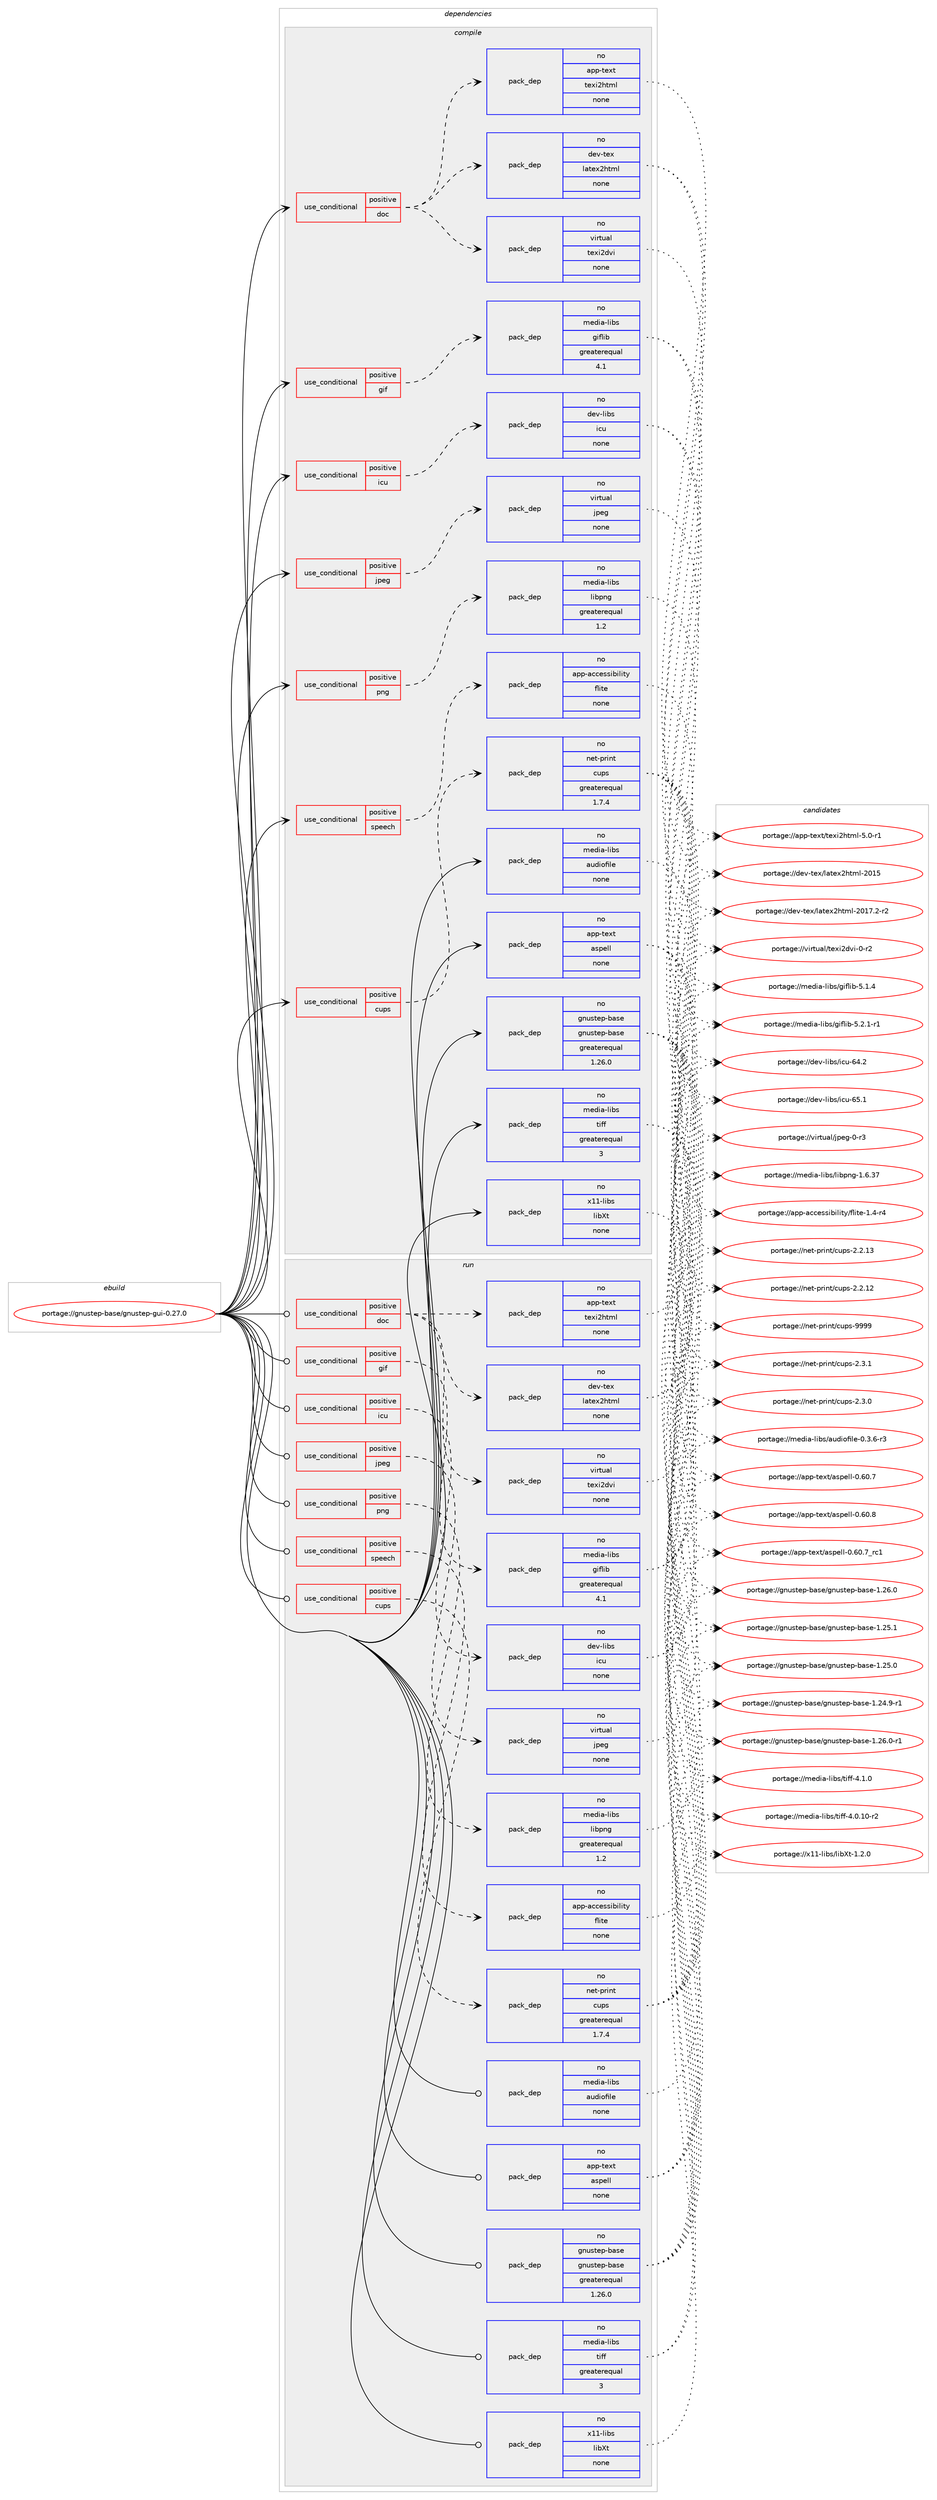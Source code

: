 digraph prolog {

# *************
# Graph options
# *************

newrank=true;
concentrate=true;
compound=true;
graph [rankdir=LR,fontname=Helvetica,fontsize=10,ranksep=1.5];#, ranksep=2.5, nodesep=0.2];
edge  [arrowhead=vee];
node  [fontname=Helvetica,fontsize=10];

# **********
# The ebuild
# **********

subgraph cluster_leftcol {
color=gray;
rank=same;
label=<<i>ebuild</i>>;
id [label="portage://gnustep-base/gnustep-gui-0.27.0", color=red, width=4, href="../gnustep-base/gnustep-gui-0.27.0.svg"];
}

# ****************
# The dependencies
# ****************

subgraph cluster_midcol {
color=gray;
label=<<i>dependencies</i>>;
subgraph cluster_compile {
fillcolor="#eeeeee";
style=filled;
label=<<i>compile</i>>;
subgraph cond57270 {
dependency272074 [label=<<TABLE BORDER="0" CELLBORDER="1" CELLSPACING="0" CELLPADDING="4"><TR><TD ROWSPAN="3" CELLPADDING="10">use_conditional</TD></TR><TR><TD>positive</TD></TR><TR><TD>cups</TD></TR></TABLE>>, shape=none, color=red];
subgraph pack210513 {
dependency272075 [label=<<TABLE BORDER="0" CELLBORDER="1" CELLSPACING="0" CELLPADDING="4" WIDTH="220"><TR><TD ROWSPAN="6" CELLPADDING="30">pack_dep</TD></TR><TR><TD WIDTH="110">no</TD></TR><TR><TD>net-print</TD></TR><TR><TD>cups</TD></TR><TR><TD>greaterequal</TD></TR><TR><TD>1.7.4</TD></TR></TABLE>>, shape=none, color=blue];
}
dependency272074:e -> dependency272075:w [weight=20,style="dashed",arrowhead="vee"];
}
id:e -> dependency272074:w [weight=20,style="solid",arrowhead="vee"];
subgraph cond57271 {
dependency272076 [label=<<TABLE BORDER="0" CELLBORDER="1" CELLSPACING="0" CELLPADDING="4"><TR><TD ROWSPAN="3" CELLPADDING="10">use_conditional</TD></TR><TR><TD>positive</TD></TR><TR><TD>doc</TD></TR></TABLE>>, shape=none, color=red];
subgraph pack210514 {
dependency272077 [label=<<TABLE BORDER="0" CELLBORDER="1" CELLSPACING="0" CELLPADDING="4" WIDTH="220"><TR><TD ROWSPAN="6" CELLPADDING="30">pack_dep</TD></TR><TR><TD WIDTH="110">no</TD></TR><TR><TD>virtual</TD></TR><TR><TD>texi2dvi</TD></TR><TR><TD>none</TD></TR><TR><TD></TD></TR></TABLE>>, shape=none, color=blue];
}
dependency272076:e -> dependency272077:w [weight=20,style="dashed",arrowhead="vee"];
subgraph pack210515 {
dependency272078 [label=<<TABLE BORDER="0" CELLBORDER="1" CELLSPACING="0" CELLPADDING="4" WIDTH="220"><TR><TD ROWSPAN="6" CELLPADDING="30">pack_dep</TD></TR><TR><TD WIDTH="110">no</TD></TR><TR><TD>dev-tex</TD></TR><TR><TD>latex2html</TD></TR><TR><TD>none</TD></TR><TR><TD></TD></TR></TABLE>>, shape=none, color=blue];
}
dependency272076:e -> dependency272078:w [weight=20,style="dashed",arrowhead="vee"];
subgraph pack210516 {
dependency272079 [label=<<TABLE BORDER="0" CELLBORDER="1" CELLSPACING="0" CELLPADDING="4" WIDTH="220"><TR><TD ROWSPAN="6" CELLPADDING="30">pack_dep</TD></TR><TR><TD WIDTH="110">no</TD></TR><TR><TD>app-text</TD></TR><TR><TD>texi2html</TD></TR><TR><TD>none</TD></TR><TR><TD></TD></TR></TABLE>>, shape=none, color=blue];
}
dependency272076:e -> dependency272079:w [weight=20,style="dashed",arrowhead="vee"];
}
id:e -> dependency272076:w [weight=20,style="solid",arrowhead="vee"];
subgraph cond57272 {
dependency272080 [label=<<TABLE BORDER="0" CELLBORDER="1" CELLSPACING="0" CELLPADDING="4"><TR><TD ROWSPAN="3" CELLPADDING="10">use_conditional</TD></TR><TR><TD>positive</TD></TR><TR><TD>gif</TD></TR></TABLE>>, shape=none, color=red];
subgraph pack210517 {
dependency272081 [label=<<TABLE BORDER="0" CELLBORDER="1" CELLSPACING="0" CELLPADDING="4" WIDTH="220"><TR><TD ROWSPAN="6" CELLPADDING="30">pack_dep</TD></TR><TR><TD WIDTH="110">no</TD></TR><TR><TD>media-libs</TD></TR><TR><TD>giflib</TD></TR><TR><TD>greaterequal</TD></TR><TR><TD>4.1</TD></TR></TABLE>>, shape=none, color=blue];
}
dependency272080:e -> dependency272081:w [weight=20,style="dashed",arrowhead="vee"];
}
id:e -> dependency272080:w [weight=20,style="solid",arrowhead="vee"];
subgraph cond57273 {
dependency272082 [label=<<TABLE BORDER="0" CELLBORDER="1" CELLSPACING="0" CELLPADDING="4"><TR><TD ROWSPAN="3" CELLPADDING="10">use_conditional</TD></TR><TR><TD>positive</TD></TR><TR><TD>icu</TD></TR></TABLE>>, shape=none, color=red];
subgraph pack210518 {
dependency272083 [label=<<TABLE BORDER="0" CELLBORDER="1" CELLSPACING="0" CELLPADDING="4" WIDTH="220"><TR><TD ROWSPAN="6" CELLPADDING="30">pack_dep</TD></TR><TR><TD WIDTH="110">no</TD></TR><TR><TD>dev-libs</TD></TR><TR><TD>icu</TD></TR><TR><TD>none</TD></TR><TR><TD></TD></TR></TABLE>>, shape=none, color=blue];
}
dependency272082:e -> dependency272083:w [weight=20,style="dashed",arrowhead="vee"];
}
id:e -> dependency272082:w [weight=20,style="solid",arrowhead="vee"];
subgraph cond57274 {
dependency272084 [label=<<TABLE BORDER="0" CELLBORDER="1" CELLSPACING="0" CELLPADDING="4"><TR><TD ROWSPAN="3" CELLPADDING="10">use_conditional</TD></TR><TR><TD>positive</TD></TR><TR><TD>jpeg</TD></TR></TABLE>>, shape=none, color=red];
subgraph pack210519 {
dependency272085 [label=<<TABLE BORDER="0" CELLBORDER="1" CELLSPACING="0" CELLPADDING="4" WIDTH="220"><TR><TD ROWSPAN="6" CELLPADDING="30">pack_dep</TD></TR><TR><TD WIDTH="110">no</TD></TR><TR><TD>virtual</TD></TR><TR><TD>jpeg</TD></TR><TR><TD>none</TD></TR><TR><TD></TD></TR></TABLE>>, shape=none, color=blue];
}
dependency272084:e -> dependency272085:w [weight=20,style="dashed",arrowhead="vee"];
}
id:e -> dependency272084:w [weight=20,style="solid",arrowhead="vee"];
subgraph cond57275 {
dependency272086 [label=<<TABLE BORDER="0" CELLBORDER="1" CELLSPACING="0" CELLPADDING="4"><TR><TD ROWSPAN="3" CELLPADDING="10">use_conditional</TD></TR><TR><TD>positive</TD></TR><TR><TD>png</TD></TR></TABLE>>, shape=none, color=red];
subgraph pack210520 {
dependency272087 [label=<<TABLE BORDER="0" CELLBORDER="1" CELLSPACING="0" CELLPADDING="4" WIDTH="220"><TR><TD ROWSPAN="6" CELLPADDING="30">pack_dep</TD></TR><TR><TD WIDTH="110">no</TD></TR><TR><TD>media-libs</TD></TR><TR><TD>libpng</TD></TR><TR><TD>greaterequal</TD></TR><TR><TD>1.2</TD></TR></TABLE>>, shape=none, color=blue];
}
dependency272086:e -> dependency272087:w [weight=20,style="dashed",arrowhead="vee"];
}
id:e -> dependency272086:w [weight=20,style="solid",arrowhead="vee"];
subgraph cond57276 {
dependency272088 [label=<<TABLE BORDER="0" CELLBORDER="1" CELLSPACING="0" CELLPADDING="4"><TR><TD ROWSPAN="3" CELLPADDING="10">use_conditional</TD></TR><TR><TD>positive</TD></TR><TR><TD>speech</TD></TR></TABLE>>, shape=none, color=red];
subgraph pack210521 {
dependency272089 [label=<<TABLE BORDER="0" CELLBORDER="1" CELLSPACING="0" CELLPADDING="4" WIDTH="220"><TR><TD ROWSPAN="6" CELLPADDING="30">pack_dep</TD></TR><TR><TD WIDTH="110">no</TD></TR><TR><TD>app-accessibility</TD></TR><TR><TD>flite</TD></TR><TR><TD>none</TD></TR><TR><TD></TD></TR></TABLE>>, shape=none, color=blue];
}
dependency272088:e -> dependency272089:w [weight=20,style="dashed",arrowhead="vee"];
}
id:e -> dependency272088:w [weight=20,style="solid",arrowhead="vee"];
subgraph pack210522 {
dependency272090 [label=<<TABLE BORDER="0" CELLBORDER="1" CELLSPACING="0" CELLPADDING="4" WIDTH="220"><TR><TD ROWSPAN="6" CELLPADDING="30">pack_dep</TD></TR><TR><TD WIDTH="110">no</TD></TR><TR><TD>app-text</TD></TR><TR><TD>aspell</TD></TR><TR><TD>none</TD></TR><TR><TD></TD></TR></TABLE>>, shape=none, color=blue];
}
id:e -> dependency272090:w [weight=20,style="solid",arrowhead="vee"];
subgraph pack210523 {
dependency272091 [label=<<TABLE BORDER="0" CELLBORDER="1" CELLSPACING="0" CELLPADDING="4" WIDTH="220"><TR><TD ROWSPAN="6" CELLPADDING="30">pack_dep</TD></TR><TR><TD WIDTH="110">no</TD></TR><TR><TD>gnustep-base</TD></TR><TR><TD>gnustep-base</TD></TR><TR><TD>greaterequal</TD></TR><TR><TD>1.26.0</TD></TR></TABLE>>, shape=none, color=blue];
}
id:e -> dependency272091:w [weight=20,style="solid",arrowhead="vee"];
subgraph pack210524 {
dependency272092 [label=<<TABLE BORDER="0" CELLBORDER="1" CELLSPACING="0" CELLPADDING="4" WIDTH="220"><TR><TD ROWSPAN="6" CELLPADDING="30">pack_dep</TD></TR><TR><TD WIDTH="110">no</TD></TR><TR><TD>media-libs</TD></TR><TR><TD>audiofile</TD></TR><TR><TD>none</TD></TR><TR><TD></TD></TR></TABLE>>, shape=none, color=blue];
}
id:e -> dependency272092:w [weight=20,style="solid",arrowhead="vee"];
subgraph pack210525 {
dependency272093 [label=<<TABLE BORDER="0" CELLBORDER="1" CELLSPACING="0" CELLPADDING="4" WIDTH="220"><TR><TD ROWSPAN="6" CELLPADDING="30">pack_dep</TD></TR><TR><TD WIDTH="110">no</TD></TR><TR><TD>media-libs</TD></TR><TR><TD>tiff</TD></TR><TR><TD>greaterequal</TD></TR><TR><TD>3</TD></TR></TABLE>>, shape=none, color=blue];
}
id:e -> dependency272093:w [weight=20,style="solid",arrowhead="vee"];
subgraph pack210526 {
dependency272094 [label=<<TABLE BORDER="0" CELLBORDER="1" CELLSPACING="0" CELLPADDING="4" WIDTH="220"><TR><TD ROWSPAN="6" CELLPADDING="30">pack_dep</TD></TR><TR><TD WIDTH="110">no</TD></TR><TR><TD>x11-libs</TD></TR><TR><TD>libXt</TD></TR><TR><TD>none</TD></TR><TR><TD></TD></TR></TABLE>>, shape=none, color=blue];
}
id:e -> dependency272094:w [weight=20,style="solid",arrowhead="vee"];
}
subgraph cluster_compileandrun {
fillcolor="#eeeeee";
style=filled;
label=<<i>compile and run</i>>;
}
subgraph cluster_run {
fillcolor="#eeeeee";
style=filled;
label=<<i>run</i>>;
subgraph cond57277 {
dependency272095 [label=<<TABLE BORDER="0" CELLBORDER="1" CELLSPACING="0" CELLPADDING="4"><TR><TD ROWSPAN="3" CELLPADDING="10">use_conditional</TD></TR><TR><TD>positive</TD></TR><TR><TD>cups</TD></TR></TABLE>>, shape=none, color=red];
subgraph pack210527 {
dependency272096 [label=<<TABLE BORDER="0" CELLBORDER="1" CELLSPACING="0" CELLPADDING="4" WIDTH="220"><TR><TD ROWSPAN="6" CELLPADDING="30">pack_dep</TD></TR><TR><TD WIDTH="110">no</TD></TR><TR><TD>net-print</TD></TR><TR><TD>cups</TD></TR><TR><TD>greaterequal</TD></TR><TR><TD>1.7.4</TD></TR></TABLE>>, shape=none, color=blue];
}
dependency272095:e -> dependency272096:w [weight=20,style="dashed",arrowhead="vee"];
}
id:e -> dependency272095:w [weight=20,style="solid",arrowhead="odot"];
subgraph cond57278 {
dependency272097 [label=<<TABLE BORDER="0" CELLBORDER="1" CELLSPACING="0" CELLPADDING="4"><TR><TD ROWSPAN="3" CELLPADDING="10">use_conditional</TD></TR><TR><TD>positive</TD></TR><TR><TD>doc</TD></TR></TABLE>>, shape=none, color=red];
subgraph pack210528 {
dependency272098 [label=<<TABLE BORDER="0" CELLBORDER="1" CELLSPACING="0" CELLPADDING="4" WIDTH="220"><TR><TD ROWSPAN="6" CELLPADDING="30">pack_dep</TD></TR><TR><TD WIDTH="110">no</TD></TR><TR><TD>virtual</TD></TR><TR><TD>texi2dvi</TD></TR><TR><TD>none</TD></TR><TR><TD></TD></TR></TABLE>>, shape=none, color=blue];
}
dependency272097:e -> dependency272098:w [weight=20,style="dashed",arrowhead="vee"];
subgraph pack210529 {
dependency272099 [label=<<TABLE BORDER="0" CELLBORDER="1" CELLSPACING="0" CELLPADDING="4" WIDTH="220"><TR><TD ROWSPAN="6" CELLPADDING="30">pack_dep</TD></TR><TR><TD WIDTH="110">no</TD></TR><TR><TD>dev-tex</TD></TR><TR><TD>latex2html</TD></TR><TR><TD>none</TD></TR><TR><TD></TD></TR></TABLE>>, shape=none, color=blue];
}
dependency272097:e -> dependency272099:w [weight=20,style="dashed",arrowhead="vee"];
subgraph pack210530 {
dependency272100 [label=<<TABLE BORDER="0" CELLBORDER="1" CELLSPACING="0" CELLPADDING="4" WIDTH="220"><TR><TD ROWSPAN="6" CELLPADDING="30">pack_dep</TD></TR><TR><TD WIDTH="110">no</TD></TR><TR><TD>app-text</TD></TR><TR><TD>texi2html</TD></TR><TR><TD>none</TD></TR><TR><TD></TD></TR></TABLE>>, shape=none, color=blue];
}
dependency272097:e -> dependency272100:w [weight=20,style="dashed",arrowhead="vee"];
}
id:e -> dependency272097:w [weight=20,style="solid",arrowhead="odot"];
subgraph cond57279 {
dependency272101 [label=<<TABLE BORDER="0" CELLBORDER="1" CELLSPACING="0" CELLPADDING="4"><TR><TD ROWSPAN="3" CELLPADDING="10">use_conditional</TD></TR><TR><TD>positive</TD></TR><TR><TD>gif</TD></TR></TABLE>>, shape=none, color=red];
subgraph pack210531 {
dependency272102 [label=<<TABLE BORDER="0" CELLBORDER="1" CELLSPACING="0" CELLPADDING="4" WIDTH="220"><TR><TD ROWSPAN="6" CELLPADDING="30">pack_dep</TD></TR><TR><TD WIDTH="110">no</TD></TR><TR><TD>media-libs</TD></TR><TR><TD>giflib</TD></TR><TR><TD>greaterequal</TD></TR><TR><TD>4.1</TD></TR></TABLE>>, shape=none, color=blue];
}
dependency272101:e -> dependency272102:w [weight=20,style="dashed",arrowhead="vee"];
}
id:e -> dependency272101:w [weight=20,style="solid",arrowhead="odot"];
subgraph cond57280 {
dependency272103 [label=<<TABLE BORDER="0" CELLBORDER="1" CELLSPACING="0" CELLPADDING="4"><TR><TD ROWSPAN="3" CELLPADDING="10">use_conditional</TD></TR><TR><TD>positive</TD></TR><TR><TD>icu</TD></TR></TABLE>>, shape=none, color=red];
subgraph pack210532 {
dependency272104 [label=<<TABLE BORDER="0" CELLBORDER="1" CELLSPACING="0" CELLPADDING="4" WIDTH="220"><TR><TD ROWSPAN="6" CELLPADDING="30">pack_dep</TD></TR><TR><TD WIDTH="110">no</TD></TR><TR><TD>dev-libs</TD></TR><TR><TD>icu</TD></TR><TR><TD>none</TD></TR><TR><TD></TD></TR></TABLE>>, shape=none, color=blue];
}
dependency272103:e -> dependency272104:w [weight=20,style="dashed",arrowhead="vee"];
}
id:e -> dependency272103:w [weight=20,style="solid",arrowhead="odot"];
subgraph cond57281 {
dependency272105 [label=<<TABLE BORDER="0" CELLBORDER="1" CELLSPACING="0" CELLPADDING="4"><TR><TD ROWSPAN="3" CELLPADDING="10">use_conditional</TD></TR><TR><TD>positive</TD></TR><TR><TD>jpeg</TD></TR></TABLE>>, shape=none, color=red];
subgraph pack210533 {
dependency272106 [label=<<TABLE BORDER="0" CELLBORDER="1" CELLSPACING="0" CELLPADDING="4" WIDTH="220"><TR><TD ROWSPAN="6" CELLPADDING="30">pack_dep</TD></TR><TR><TD WIDTH="110">no</TD></TR><TR><TD>virtual</TD></TR><TR><TD>jpeg</TD></TR><TR><TD>none</TD></TR><TR><TD></TD></TR></TABLE>>, shape=none, color=blue];
}
dependency272105:e -> dependency272106:w [weight=20,style="dashed",arrowhead="vee"];
}
id:e -> dependency272105:w [weight=20,style="solid",arrowhead="odot"];
subgraph cond57282 {
dependency272107 [label=<<TABLE BORDER="0" CELLBORDER="1" CELLSPACING="0" CELLPADDING="4"><TR><TD ROWSPAN="3" CELLPADDING="10">use_conditional</TD></TR><TR><TD>positive</TD></TR><TR><TD>png</TD></TR></TABLE>>, shape=none, color=red];
subgraph pack210534 {
dependency272108 [label=<<TABLE BORDER="0" CELLBORDER="1" CELLSPACING="0" CELLPADDING="4" WIDTH="220"><TR><TD ROWSPAN="6" CELLPADDING="30">pack_dep</TD></TR><TR><TD WIDTH="110">no</TD></TR><TR><TD>media-libs</TD></TR><TR><TD>libpng</TD></TR><TR><TD>greaterequal</TD></TR><TR><TD>1.2</TD></TR></TABLE>>, shape=none, color=blue];
}
dependency272107:e -> dependency272108:w [weight=20,style="dashed",arrowhead="vee"];
}
id:e -> dependency272107:w [weight=20,style="solid",arrowhead="odot"];
subgraph cond57283 {
dependency272109 [label=<<TABLE BORDER="0" CELLBORDER="1" CELLSPACING="0" CELLPADDING="4"><TR><TD ROWSPAN="3" CELLPADDING="10">use_conditional</TD></TR><TR><TD>positive</TD></TR><TR><TD>speech</TD></TR></TABLE>>, shape=none, color=red];
subgraph pack210535 {
dependency272110 [label=<<TABLE BORDER="0" CELLBORDER="1" CELLSPACING="0" CELLPADDING="4" WIDTH="220"><TR><TD ROWSPAN="6" CELLPADDING="30">pack_dep</TD></TR><TR><TD WIDTH="110">no</TD></TR><TR><TD>app-accessibility</TD></TR><TR><TD>flite</TD></TR><TR><TD>none</TD></TR><TR><TD></TD></TR></TABLE>>, shape=none, color=blue];
}
dependency272109:e -> dependency272110:w [weight=20,style="dashed",arrowhead="vee"];
}
id:e -> dependency272109:w [weight=20,style="solid",arrowhead="odot"];
subgraph pack210536 {
dependency272111 [label=<<TABLE BORDER="0" CELLBORDER="1" CELLSPACING="0" CELLPADDING="4" WIDTH="220"><TR><TD ROWSPAN="6" CELLPADDING="30">pack_dep</TD></TR><TR><TD WIDTH="110">no</TD></TR><TR><TD>app-text</TD></TR><TR><TD>aspell</TD></TR><TR><TD>none</TD></TR><TR><TD></TD></TR></TABLE>>, shape=none, color=blue];
}
id:e -> dependency272111:w [weight=20,style="solid",arrowhead="odot"];
subgraph pack210537 {
dependency272112 [label=<<TABLE BORDER="0" CELLBORDER="1" CELLSPACING="0" CELLPADDING="4" WIDTH="220"><TR><TD ROWSPAN="6" CELLPADDING="30">pack_dep</TD></TR><TR><TD WIDTH="110">no</TD></TR><TR><TD>gnustep-base</TD></TR><TR><TD>gnustep-base</TD></TR><TR><TD>greaterequal</TD></TR><TR><TD>1.26.0</TD></TR></TABLE>>, shape=none, color=blue];
}
id:e -> dependency272112:w [weight=20,style="solid",arrowhead="odot"];
subgraph pack210538 {
dependency272113 [label=<<TABLE BORDER="0" CELLBORDER="1" CELLSPACING="0" CELLPADDING="4" WIDTH="220"><TR><TD ROWSPAN="6" CELLPADDING="30">pack_dep</TD></TR><TR><TD WIDTH="110">no</TD></TR><TR><TD>media-libs</TD></TR><TR><TD>audiofile</TD></TR><TR><TD>none</TD></TR><TR><TD></TD></TR></TABLE>>, shape=none, color=blue];
}
id:e -> dependency272113:w [weight=20,style="solid",arrowhead="odot"];
subgraph pack210539 {
dependency272114 [label=<<TABLE BORDER="0" CELLBORDER="1" CELLSPACING="0" CELLPADDING="4" WIDTH="220"><TR><TD ROWSPAN="6" CELLPADDING="30">pack_dep</TD></TR><TR><TD WIDTH="110">no</TD></TR><TR><TD>media-libs</TD></TR><TR><TD>tiff</TD></TR><TR><TD>greaterequal</TD></TR><TR><TD>3</TD></TR></TABLE>>, shape=none, color=blue];
}
id:e -> dependency272114:w [weight=20,style="solid",arrowhead="odot"];
subgraph pack210540 {
dependency272115 [label=<<TABLE BORDER="0" CELLBORDER="1" CELLSPACING="0" CELLPADDING="4" WIDTH="220"><TR><TD ROWSPAN="6" CELLPADDING="30">pack_dep</TD></TR><TR><TD WIDTH="110">no</TD></TR><TR><TD>x11-libs</TD></TR><TR><TD>libXt</TD></TR><TR><TD>none</TD></TR><TR><TD></TD></TR></TABLE>>, shape=none, color=blue];
}
id:e -> dependency272115:w [weight=20,style="solid",arrowhead="odot"];
}
}

# **************
# The candidates
# **************

subgraph cluster_choices {
rank=same;
color=gray;
label=<<i>candidates</i>>;

subgraph choice210513 {
color=black;
nodesep=1;
choice1101011164511211410511011647991171121154557575757 [label="portage://net-print/cups-9999", color=red, width=4,href="../net-print/cups-9999.svg"];
choice110101116451121141051101164799117112115455046514649 [label="portage://net-print/cups-2.3.1", color=red, width=4,href="../net-print/cups-2.3.1.svg"];
choice110101116451121141051101164799117112115455046514648 [label="portage://net-print/cups-2.3.0", color=red, width=4,href="../net-print/cups-2.3.0.svg"];
choice11010111645112114105110116479911711211545504650464951 [label="portage://net-print/cups-2.2.13", color=red, width=4,href="../net-print/cups-2.2.13.svg"];
choice11010111645112114105110116479911711211545504650464950 [label="portage://net-print/cups-2.2.12", color=red, width=4,href="../net-print/cups-2.2.12.svg"];
dependency272075:e -> choice1101011164511211410511011647991171121154557575757:w [style=dotted,weight="100"];
dependency272075:e -> choice110101116451121141051101164799117112115455046514649:w [style=dotted,weight="100"];
dependency272075:e -> choice110101116451121141051101164799117112115455046514648:w [style=dotted,weight="100"];
dependency272075:e -> choice11010111645112114105110116479911711211545504650464951:w [style=dotted,weight="100"];
dependency272075:e -> choice11010111645112114105110116479911711211545504650464950:w [style=dotted,weight="100"];
}
subgraph choice210514 {
color=black;
nodesep=1;
choice11810511411611797108471161011201055010011810545484511450 [label="portage://virtual/texi2dvi-0-r2", color=red, width=4,href="../virtual/texi2dvi-0-r2.svg"];
dependency272077:e -> choice11810511411611797108471161011201055010011810545484511450:w [style=dotted,weight="100"];
}
subgraph choice210515 {
color=black;
nodesep=1;
choice10010111845116101120471089711610112050104116109108455048495546504511450 [label="portage://dev-tex/latex2html-2017.2-r2", color=red, width=4,href="../dev-tex/latex2html-2017.2-r2.svg"];
choice100101118451161011204710897116101120501041161091084550484953 [label="portage://dev-tex/latex2html-2015", color=red, width=4,href="../dev-tex/latex2html-2015.svg"];
dependency272078:e -> choice10010111845116101120471089711610112050104116109108455048495546504511450:w [style=dotted,weight="100"];
dependency272078:e -> choice100101118451161011204710897116101120501041161091084550484953:w [style=dotted,weight="100"];
}
subgraph choice210516 {
color=black;
nodesep=1;
choice97112112451161011201164711610112010550104116109108455346484511449 [label="portage://app-text/texi2html-5.0-r1", color=red, width=4,href="../app-text/texi2html-5.0-r1.svg"];
dependency272079:e -> choice97112112451161011201164711610112010550104116109108455346484511449:w [style=dotted,weight="100"];
}
subgraph choice210517 {
color=black;
nodesep=1;
choice10910110010597451081059811547103105102108105984553465046494511449 [label="portage://media-libs/giflib-5.2.1-r1", color=red, width=4,href="../media-libs/giflib-5.2.1-r1.svg"];
choice1091011001059745108105981154710310510210810598455346494652 [label="portage://media-libs/giflib-5.1.4", color=red, width=4,href="../media-libs/giflib-5.1.4.svg"];
dependency272081:e -> choice10910110010597451081059811547103105102108105984553465046494511449:w [style=dotted,weight="100"];
dependency272081:e -> choice1091011001059745108105981154710310510210810598455346494652:w [style=dotted,weight="100"];
}
subgraph choice210518 {
color=black;
nodesep=1;
choice100101118451081059811547105991174554534649 [label="portage://dev-libs/icu-65.1", color=red, width=4,href="../dev-libs/icu-65.1.svg"];
choice100101118451081059811547105991174554524650 [label="portage://dev-libs/icu-64.2", color=red, width=4,href="../dev-libs/icu-64.2.svg"];
dependency272083:e -> choice100101118451081059811547105991174554534649:w [style=dotted,weight="100"];
dependency272083:e -> choice100101118451081059811547105991174554524650:w [style=dotted,weight="100"];
}
subgraph choice210519 {
color=black;
nodesep=1;
choice118105114116117971084710611210110345484511451 [label="portage://virtual/jpeg-0-r3", color=red, width=4,href="../virtual/jpeg-0-r3.svg"];
dependency272085:e -> choice118105114116117971084710611210110345484511451:w [style=dotted,weight="100"];
}
subgraph choice210520 {
color=black;
nodesep=1;
choice109101100105974510810598115471081059811211010345494654465155 [label="portage://media-libs/libpng-1.6.37", color=red, width=4,href="../media-libs/libpng-1.6.37.svg"];
dependency272087:e -> choice109101100105974510810598115471081059811211010345494654465155:w [style=dotted,weight="100"];
}
subgraph choice210521 {
color=black;
nodesep=1;
choice97112112459799991011151151059810510810511612147102108105116101454946524511452 [label="portage://app-accessibility/flite-1.4-r4", color=red, width=4,href="../app-accessibility/flite-1.4-r4.svg"];
dependency272089:e -> choice97112112459799991011151151059810510810511612147102108105116101454946524511452:w [style=dotted,weight="100"];
}
subgraph choice210522 {
color=black;
nodesep=1;
choice9711211245116101120116479711511210110810845484654484656 [label="portage://app-text/aspell-0.60.8", color=red, width=4,href="../app-text/aspell-0.60.8.svg"];
choice9711211245116101120116479711511210110810845484654484655951149949 [label="portage://app-text/aspell-0.60.7_rc1", color=red, width=4,href="../app-text/aspell-0.60.7_rc1.svg"];
choice9711211245116101120116479711511210110810845484654484655 [label="portage://app-text/aspell-0.60.7", color=red, width=4,href="../app-text/aspell-0.60.7.svg"];
dependency272090:e -> choice9711211245116101120116479711511210110810845484654484656:w [style=dotted,weight="100"];
dependency272090:e -> choice9711211245116101120116479711511210110810845484654484655951149949:w [style=dotted,weight="100"];
dependency272090:e -> choice9711211245116101120116479711511210110810845484654484655:w [style=dotted,weight="100"];
}
subgraph choice210523 {
color=black;
nodesep=1;
choice10311011711511610111245989711510147103110117115116101112459897115101454946505446484511449 [label="portage://gnustep-base/gnustep-base-1.26.0-r1", color=red, width=4,href="../gnustep-base/gnustep-base-1.26.0-r1.svg"];
choice1031101171151161011124598971151014710311011711511610111245989711510145494650544648 [label="portage://gnustep-base/gnustep-base-1.26.0", color=red, width=4,href="../gnustep-base/gnustep-base-1.26.0.svg"];
choice1031101171151161011124598971151014710311011711511610111245989711510145494650534649 [label="portage://gnustep-base/gnustep-base-1.25.1", color=red, width=4,href="../gnustep-base/gnustep-base-1.25.1.svg"];
choice1031101171151161011124598971151014710311011711511610111245989711510145494650534648 [label="portage://gnustep-base/gnustep-base-1.25.0", color=red, width=4,href="../gnustep-base/gnustep-base-1.25.0.svg"];
choice10311011711511610111245989711510147103110117115116101112459897115101454946505246574511449 [label="portage://gnustep-base/gnustep-base-1.24.9-r1", color=red, width=4,href="../gnustep-base/gnustep-base-1.24.9-r1.svg"];
dependency272091:e -> choice10311011711511610111245989711510147103110117115116101112459897115101454946505446484511449:w [style=dotted,weight="100"];
dependency272091:e -> choice1031101171151161011124598971151014710311011711511610111245989711510145494650544648:w [style=dotted,weight="100"];
dependency272091:e -> choice1031101171151161011124598971151014710311011711511610111245989711510145494650534649:w [style=dotted,weight="100"];
dependency272091:e -> choice1031101171151161011124598971151014710311011711511610111245989711510145494650534648:w [style=dotted,weight="100"];
dependency272091:e -> choice10311011711511610111245989711510147103110117115116101112459897115101454946505246574511449:w [style=dotted,weight="100"];
}
subgraph choice210524 {
color=black;
nodesep=1;
choice10910110010597451081059811547971171001051111021051081014548465146544511451 [label="portage://media-libs/audiofile-0.3.6-r3", color=red, width=4,href="../media-libs/audiofile-0.3.6-r3.svg"];
dependency272092:e -> choice10910110010597451081059811547971171001051111021051081014548465146544511451:w [style=dotted,weight="100"];
}
subgraph choice210525 {
color=black;
nodesep=1;
choice10910110010597451081059811547116105102102455246494648 [label="portage://media-libs/tiff-4.1.0", color=red, width=4,href="../media-libs/tiff-4.1.0.svg"];
choice10910110010597451081059811547116105102102455246484649484511450 [label="portage://media-libs/tiff-4.0.10-r2", color=red, width=4,href="../media-libs/tiff-4.0.10-r2.svg"];
dependency272093:e -> choice10910110010597451081059811547116105102102455246494648:w [style=dotted,weight="100"];
dependency272093:e -> choice10910110010597451081059811547116105102102455246484649484511450:w [style=dotted,weight="100"];
}
subgraph choice210526 {
color=black;
nodesep=1;
choice12049494510810598115471081059888116454946504648 [label="portage://x11-libs/libXt-1.2.0", color=red, width=4,href="../x11-libs/libXt-1.2.0.svg"];
dependency272094:e -> choice12049494510810598115471081059888116454946504648:w [style=dotted,weight="100"];
}
subgraph choice210527 {
color=black;
nodesep=1;
choice1101011164511211410511011647991171121154557575757 [label="portage://net-print/cups-9999", color=red, width=4,href="../net-print/cups-9999.svg"];
choice110101116451121141051101164799117112115455046514649 [label="portage://net-print/cups-2.3.1", color=red, width=4,href="../net-print/cups-2.3.1.svg"];
choice110101116451121141051101164799117112115455046514648 [label="portage://net-print/cups-2.3.0", color=red, width=4,href="../net-print/cups-2.3.0.svg"];
choice11010111645112114105110116479911711211545504650464951 [label="portage://net-print/cups-2.2.13", color=red, width=4,href="../net-print/cups-2.2.13.svg"];
choice11010111645112114105110116479911711211545504650464950 [label="portage://net-print/cups-2.2.12", color=red, width=4,href="../net-print/cups-2.2.12.svg"];
dependency272096:e -> choice1101011164511211410511011647991171121154557575757:w [style=dotted,weight="100"];
dependency272096:e -> choice110101116451121141051101164799117112115455046514649:w [style=dotted,weight="100"];
dependency272096:e -> choice110101116451121141051101164799117112115455046514648:w [style=dotted,weight="100"];
dependency272096:e -> choice11010111645112114105110116479911711211545504650464951:w [style=dotted,weight="100"];
dependency272096:e -> choice11010111645112114105110116479911711211545504650464950:w [style=dotted,weight="100"];
}
subgraph choice210528 {
color=black;
nodesep=1;
choice11810511411611797108471161011201055010011810545484511450 [label="portage://virtual/texi2dvi-0-r2", color=red, width=4,href="../virtual/texi2dvi-0-r2.svg"];
dependency272098:e -> choice11810511411611797108471161011201055010011810545484511450:w [style=dotted,weight="100"];
}
subgraph choice210529 {
color=black;
nodesep=1;
choice10010111845116101120471089711610112050104116109108455048495546504511450 [label="portage://dev-tex/latex2html-2017.2-r2", color=red, width=4,href="../dev-tex/latex2html-2017.2-r2.svg"];
choice100101118451161011204710897116101120501041161091084550484953 [label="portage://dev-tex/latex2html-2015", color=red, width=4,href="../dev-tex/latex2html-2015.svg"];
dependency272099:e -> choice10010111845116101120471089711610112050104116109108455048495546504511450:w [style=dotted,weight="100"];
dependency272099:e -> choice100101118451161011204710897116101120501041161091084550484953:w [style=dotted,weight="100"];
}
subgraph choice210530 {
color=black;
nodesep=1;
choice97112112451161011201164711610112010550104116109108455346484511449 [label="portage://app-text/texi2html-5.0-r1", color=red, width=4,href="../app-text/texi2html-5.0-r1.svg"];
dependency272100:e -> choice97112112451161011201164711610112010550104116109108455346484511449:w [style=dotted,weight="100"];
}
subgraph choice210531 {
color=black;
nodesep=1;
choice10910110010597451081059811547103105102108105984553465046494511449 [label="portage://media-libs/giflib-5.2.1-r1", color=red, width=4,href="../media-libs/giflib-5.2.1-r1.svg"];
choice1091011001059745108105981154710310510210810598455346494652 [label="portage://media-libs/giflib-5.1.4", color=red, width=4,href="../media-libs/giflib-5.1.4.svg"];
dependency272102:e -> choice10910110010597451081059811547103105102108105984553465046494511449:w [style=dotted,weight="100"];
dependency272102:e -> choice1091011001059745108105981154710310510210810598455346494652:w [style=dotted,weight="100"];
}
subgraph choice210532 {
color=black;
nodesep=1;
choice100101118451081059811547105991174554534649 [label="portage://dev-libs/icu-65.1", color=red, width=4,href="../dev-libs/icu-65.1.svg"];
choice100101118451081059811547105991174554524650 [label="portage://dev-libs/icu-64.2", color=red, width=4,href="../dev-libs/icu-64.2.svg"];
dependency272104:e -> choice100101118451081059811547105991174554534649:w [style=dotted,weight="100"];
dependency272104:e -> choice100101118451081059811547105991174554524650:w [style=dotted,weight="100"];
}
subgraph choice210533 {
color=black;
nodesep=1;
choice118105114116117971084710611210110345484511451 [label="portage://virtual/jpeg-0-r3", color=red, width=4,href="../virtual/jpeg-0-r3.svg"];
dependency272106:e -> choice118105114116117971084710611210110345484511451:w [style=dotted,weight="100"];
}
subgraph choice210534 {
color=black;
nodesep=1;
choice109101100105974510810598115471081059811211010345494654465155 [label="portage://media-libs/libpng-1.6.37", color=red, width=4,href="../media-libs/libpng-1.6.37.svg"];
dependency272108:e -> choice109101100105974510810598115471081059811211010345494654465155:w [style=dotted,weight="100"];
}
subgraph choice210535 {
color=black;
nodesep=1;
choice97112112459799991011151151059810510810511612147102108105116101454946524511452 [label="portage://app-accessibility/flite-1.4-r4", color=red, width=4,href="../app-accessibility/flite-1.4-r4.svg"];
dependency272110:e -> choice97112112459799991011151151059810510810511612147102108105116101454946524511452:w [style=dotted,weight="100"];
}
subgraph choice210536 {
color=black;
nodesep=1;
choice9711211245116101120116479711511210110810845484654484656 [label="portage://app-text/aspell-0.60.8", color=red, width=4,href="../app-text/aspell-0.60.8.svg"];
choice9711211245116101120116479711511210110810845484654484655951149949 [label="portage://app-text/aspell-0.60.7_rc1", color=red, width=4,href="../app-text/aspell-0.60.7_rc1.svg"];
choice9711211245116101120116479711511210110810845484654484655 [label="portage://app-text/aspell-0.60.7", color=red, width=4,href="../app-text/aspell-0.60.7.svg"];
dependency272111:e -> choice9711211245116101120116479711511210110810845484654484656:w [style=dotted,weight="100"];
dependency272111:e -> choice9711211245116101120116479711511210110810845484654484655951149949:w [style=dotted,weight="100"];
dependency272111:e -> choice9711211245116101120116479711511210110810845484654484655:w [style=dotted,weight="100"];
}
subgraph choice210537 {
color=black;
nodesep=1;
choice10311011711511610111245989711510147103110117115116101112459897115101454946505446484511449 [label="portage://gnustep-base/gnustep-base-1.26.0-r1", color=red, width=4,href="../gnustep-base/gnustep-base-1.26.0-r1.svg"];
choice1031101171151161011124598971151014710311011711511610111245989711510145494650544648 [label="portage://gnustep-base/gnustep-base-1.26.0", color=red, width=4,href="../gnustep-base/gnustep-base-1.26.0.svg"];
choice1031101171151161011124598971151014710311011711511610111245989711510145494650534649 [label="portage://gnustep-base/gnustep-base-1.25.1", color=red, width=4,href="../gnustep-base/gnustep-base-1.25.1.svg"];
choice1031101171151161011124598971151014710311011711511610111245989711510145494650534648 [label="portage://gnustep-base/gnustep-base-1.25.0", color=red, width=4,href="../gnustep-base/gnustep-base-1.25.0.svg"];
choice10311011711511610111245989711510147103110117115116101112459897115101454946505246574511449 [label="portage://gnustep-base/gnustep-base-1.24.9-r1", color=red, width=4,href="../gnustep-base/gnustep-base-1.24.9-r1.svg"];
dependency272112:e -> choice10311011711511610111245989711510147103110117115116101112459897115101454946505446484511449:w [style=dotted,weight="100"];
dependency272112:e -> choice1031101171151161011124598971151014710311011711511610111245989711510145494650544648:w [style=dotted,weight="100"];
dependency272112:e -> choice1031101171151161011124598971151014710311011711511610111245989711510145494650534649:w [style=dotted,weight="100"];
dependency272112:e -> choice1031101171151161011124598971151014710311011711511610111245989711510145494650534648:w [style=dotted,weight="100"];
dependency272112:e -> choice10311011711511610111245989711510147103110117115116101112459897115101454946505246574511449:w [style=dotted,weight="100"];
}
subgraph choice210538 {
color=black;
nodesep=1;
choice10910110010597451081059811547971171001051111021051081014548465146544511451 [label="portage://media-libs/audiofile-0.3.6-r3", color=red, width=4,href="../media-libs/audiofile-0.3.6-r3.svg"];
dependency272113:e -> choice10910110010597451081059811547971171001051111021051081014548465146544511451:w [style=dotted,weight="100"];
}
subgraph choice210539 {
color=black;
nodesep=1;
choice10910110010597451081059811547116105102102455246494648 [label="portage://media-libs/tiff-4.1.0", color=red, width=4,href="../media-libs/tiff-4.1.0.svg"];
choice10910110010597451081059811547116105102102455246484649484511450 [label="portage://media-libs/tiff-4.0.10-r2", color=red, width=4,href="../media-libs/tiff-4.0.10-r2.svg"];
dependency272114:e -> choice10910110010597451081059811547116105102102455246494648:w [style=dotted,weight="100"];
dependency272114:e -> choice10910110010597451081059811547116105102102455246484649484511450:w [style=dotted,weight="100"];
}
subgraph choice210540 {
color=black;
nodesep=1;
choice12049494510810598115471081059888116454946504648 [label="portage://x11-libs/libXt-1.2.0", color=red, width=4,href="../x11-libs/libXt-1.2.0.svg"];
dependency272115:e -> choice12049494510810598115471081059888116454946504648:w [style=dotted,weight="100"];
}
}

}
